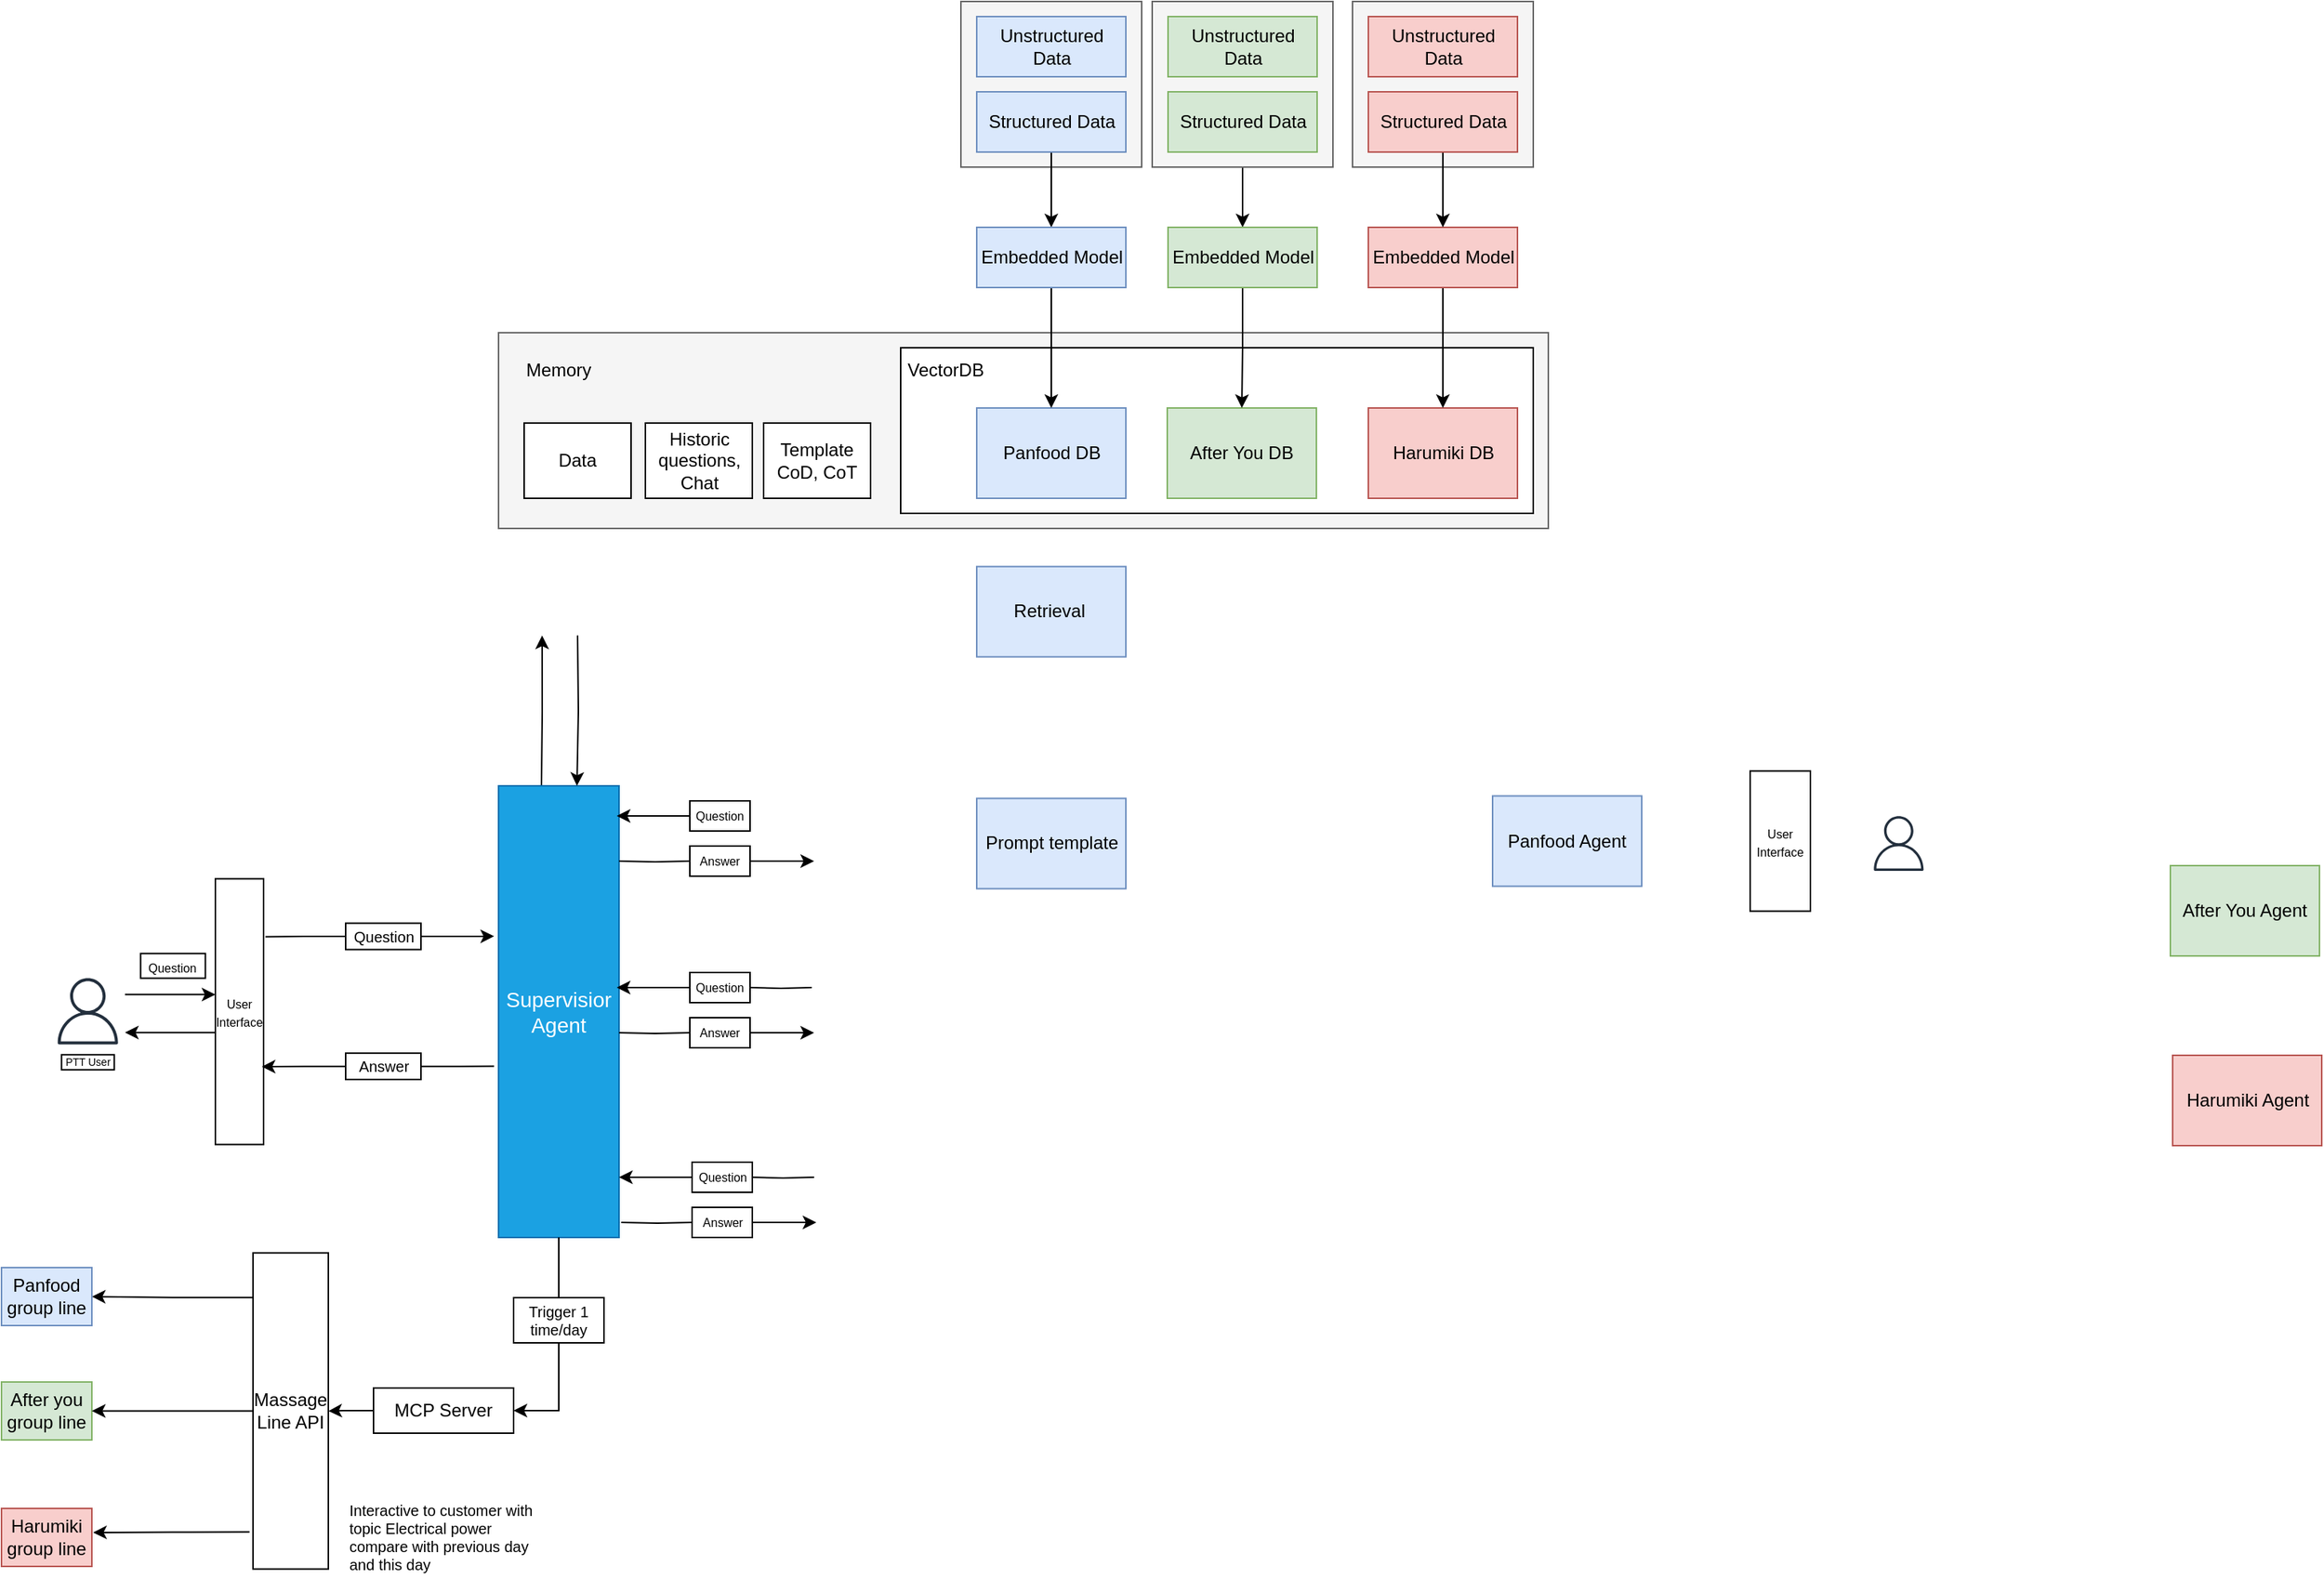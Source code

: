 <mxfile version="27.1.4">
  <diagram name="Page-1" id="6q3yVO71uEwQhgSgc6Yc">
    <mxGraphModel dx="1646" dy="1745" grid="1" gridSize="10" guides="1" tooltips="1" connect="1" arrows="1" fold="1" page="1" pageScale="1" pageWidth="1169" pageHeight="827" math="0" shadow="0">
      <root>
        <mxCell id="0" />
        <mxCell id="1" parent="0" />
        <mxCell id="_AoqBSNFDiNXYUAk5MFB-63" style="edgeStyle=orthogonalEdgeStyle;rounded=0;orthogonalLoop=1;jettySize=auto;html=1;entryX=1;entryY=0.5;entryDx=0;entryDy=0;exitX=0.5;exitY=1;exitDx=0;exitDy=0;" parent="1" source="_AoqBSNFDiNXYUAk5MFB-65" target="_AoqBSNFDiNXYUAk5MFB-62" edge="1">
          <mxGeometry relative="1" as="geometry" />
        </mxCell>
        <mxCell id="7o0yVAnlO2qSF2Ea2iqG-75" value="" style="edgeStyle=orthogonalEdgeStyle;rounded=0;orthogonalLoop=1;jettySize=auto;html=1;entryX=0.058;entryY=1.001;entryDx=0;entryDy=0;entryPerimeter=0;" edge="1" parent="1">
          <mxGeometry relative="1" as="geometry">
            <mxPoint x="608.5" y="150" as="sourcePoint" />
            <mxPoint x="608.926" y="50.13" as="targetPoint" />
          </mxGeometry>
        </mxCell>
        <mxCell id="_AoqBSNFDiNXYUAk5MFB-2" value="&lt;font&gt;Supervisior Agent&lt;/font&gt;" style="whiteSpace=wrap;html=1;movable=1;resizable=1;rotatable=1;deletable=1;editable=1;locked=0;connectable=1;fontSize=14;fillColor=#1ba1e2;fontColor=#ffffff;strokeColor=#006EAF;" parent="1" vertex="1">
          <mxGeometry x="580" y="150" width="80" height="300" as="geometry" />
        </mxCell>
        <mxCell id="_AoqBSNFDiNXYUAk5MFB-10" value="PTT User" style="rounded=0;whiteSpace=wrap;html=1;fontSize=7;" parent="1" vertex="1">
          <mxGeometry x="289.84" y="328.63" width="35" height="10" as="geometry" />
        </mxCell>
        <mxCell id="_AoqBSNFDiNXYUAk5MFB-12" value="Question" style="text;strokeColor=default;align=center;fillColor=none;html=1;verticalAlign=middle;whiteSpace=wrap;rounded=0;fontSize=10;" parent="1" vertex="1">
          <mxGeometry x="478.5" y="241.25" width="50" height="17.5" as="geometry" />
        </mxCell>
        <mxCell id="7o0yVAnlO2qSF2Ea2iqG-77" value="" style="edgeStyle=orthogonalEdgeStyle;rounded=0;orthogonalLoop=1;jettySize=auto;html=1;" edge="1" parent="1">
          <mxGeometry relative="1" as="geometry">
            <mxPoint x="332" y="288.63" as="sourcePoint" />
            <mxPoint x="392" y="288.63" as="targetPoint" />
          </mxGeometry>
        </mxCell>
        <mxCell id="_AoqBSNFDiNXYUAk5MFB-7" value="" style="sketch=0;outlineConnect=0;fontColor=#232F3E;gradientColor=none;fillColor=#232F3D;strokeColor=none;dashed=0;verticalLabelPosition=bottom;verticalAlign=top;align=center;html=1;fontSize=12;fontStyle=0;aspect=fixed;pointerEvents=1;shape=mxgraph.aws4.user;" parent="1" vertex="1">
          <mxGeometry x="285.34" y="277.79" width="44" height="44" as="geometry" />
        </mxCell>
        <mxCell id="_AoqBSNFDiNXYUAk5MFB-31" value="" style="edgeStyle=orthogonalEdgeStyle;rounded=0;orthogonalLoop=1;jettySize=auto;html=1;" parent="1" source="_AoqBSNFDiNXYUAk5MFB-25" edge="1">
          <mxGeometry relative="1" as="geometry">
            <mxPoint x="788.0" y="170.0" as="sourcePoint" />
            <mxPoint x="658.5" y="170.0" as="targetPoint" />
          </mxGeometry>
        </mxCell>
        <mxCell id="_AoqBSNFDiNXYUAk5MFB-22" value="Panfood Agent" style="rounded=0;whiteSpace=wrap;html=1;flipH=1;flipV=1;fillColor=#dae8fc;strokeColor=#6c8ebf;" parent="1" vertex="1">
          <mxGeometry x="1240" y="156.71" width="99" height="60" as="geometry" />
        </mxCell>
        <mxCell id="_AoqBSNFDiNXYUAk5MFB-32" value="" style="edgeStyle=orthogonalEdgeStyle;rounded=0;orthogonalLoop=1;jettySize=auto;html=1;" parent="1" source="_AoqBSNFDiNXYUAk5MFB-34" edge="1">
          <mxGeometry relative="1" as="geometry">
            <mxPoint x="660" y="200" as="sourcePoint" />
            <mxPoint x="789.5" y="200" as="targetPoint" />
          </mxGeometry>
        </mxCell>
        <mxCell id="_AoqBSNFDiNXYUAk5MFB-25" value="Question" style="text;strokeColor=default;align=center;fillColor=none;html=1;verticalAlign=middle;whiteSpace=wrap;rounded=0;fontSize=8;" parent="1" vertex="1">
          <mxGeometry x="707" y="160" width="40" height="20" as="geometry" />
        </mxCell>
        <mxCell id="_AoqBSNFDiNXYUAk5MFB-35" value="" style="edgeStyle=orthogonalEdgeStyle;rounded=0;orthogonalLoop=1;jettySize=auto;html=1;endArrow=none;startFill=0;" parent="1" target="_AoqBSNFDiNXYUAk5MFB-34" edge="1">
          <mxGeometry relative="1" as="geometry">
            <mxPoint x="660" y="200" as="sourcePoint" />
            <mxPoint x="789.5" y="200" as="targetPoint" />
          </mxGeometry>
        </mxCell>
        <mxCell id="_AoqBSNFDiNXYUAk5MFB-34" value="Answer" style="text;strokeColor=default;align=center;fillColor=none;html=1;verticalAlign=middle;whiteSpace=wrap;rounded=0;fontSize=8;" parent="1" vertex="1">
          <mxGeometry x="707" y="190" width="40" height="20" as="geometry" />
        </mxCell>
        <mxCell id="_AoqBSNFDiNXYUAk5MFB-37" value="" style="rounded=0;whiteSpace=wrap;html=1;fillColor=#f5f5f5;fontColor=#333333;strokeColor=#666666;" parent="1" vertex="1">
          <mxGeometry x="580" y="-151" width="697" height="130" as="geometry" />
        </mxCell>
        <mxCell id="_AoqBSNFDiNXYUAk5MFB-40" value="" style="edgeStyle=orthogonalEdgeStyle;rounded=0;orthogonalLoop=1;jettySize=auto;html=1;" parent="1" source="_AoqBSNFDiNXYUAk5MFB-44" edge="1">
          <mxGeometry relative="1" as="geometry">
            <mxPoint x="788.0" y="284.0" as="sourcePoint" />
            <mxPoint x="658.5" y="284.0" as="targetPoint" />
          </mxGeometry>
        </mxCell>
        <mxCell id="_AoqBSNFDiNXYUAk5MFB-41" value="After You Agent" style="rounded=0;whiteSpace=wrap;html=1;flipH=1;flipV=1;fillColor=#d5e8d4;strokeColor=#82b366;" parent="1" vertex="1">
          <mxGeometry x="1690" y="203" width="99" height="60" as="geometry" />
        </mxCell>
        <mxCell id="_AoqBSNFDiNXYUAk5MFB-42" value="" style="edgeStyle=orthogonalEdgeStyle;rounded=0;orthogonalLoop=1;jettySize=auto;html=1;" parent="1" source="_AoqBSNFDiNXYUAk5MFB-46" edge="1">
          <mxGeometry relative="1" as="geometry">
            <mxPoint x="660" y="314" as="sourcePoint" />
            <mxPoint x="789.5" y="314" as="targetPoint" />
          </mxGeometry>
        </mxCell>
        <mxCell id="_AoqBSNFDiNXYUAk5MFB-43" value="" style="edgeStyle=orthogonalEdgeStyle;rounded=0;orthogonalLoop=1;jettySize=auto;html=1;endArrow=none;startFill=0;" parent="1" target="_AoqBSNFDiNXYUAk5MFB-44" edge="1">
          <mxGeometry relative="1" as="geometry">
            <mxPoint x="788.0" y="284.0" as="sourcePoint" />
            <mxPoint x="658.5" y="284.0" as="targetPoint" />
          </mxGeometry>
        </mxCell>
        <mxCell id="_AoqBSNFDiNXYUAk5MFB-44" value="Question" style="text;strokeColor=default;align=center;fillColor=none;html=1;verticalAlign=middle;whiteSpace=wrap;rounded=0;fontSize=8;" parent="1" vertex="1">
          <mxGeometry x="707" y="274" width="40" height="20" as="geometry" />
        </mxCell>
        <mxCell id="_AoqBSNFDiNXYUAk5MFB-45" value="" style="edgeStyle=orthogonalEdgeStyle;rounded=0;orthogonalLoop=1;jettySize=auto;html=1;endArrow=none;startFill=0;" parent="1" target="_AoqBSNFDiNXYUAk5MFB-46" edge="1">
          <mxGeometry relative="1" as="geometry">
            <mxPoint x="660" y="314" as="sourcePoint" />
            <mxPoint x="789.5" y="314" as="targetPoint" />
          </mxGeometry>
        </mxCell>
        <mxCell id="_AoqBSNFDiNXYUAk5MFB-46" value="Answer" style="text;strokeColor=default;align=center;fillColor=none;html=1;verticalAlign=middle;whiteSpace=wrap;rounded=0;fontSize=8;" parent="1" vertex="1">
          <mxGeometry x="707" y="304" width="40" height="20" as="geometry" />
        </mxCell>
        <mxCell id="_AoqBSNFDiNXYUAk5MFB-47" value="" style="edgeStyle=orthogonalEdgeStyle;rounded=0;orthogonalLoop=1;jettySize=auto;html=1;" parent="1" source="_AoqBSNFDiNXYUAk5MFB-51" edge="1">
          <mxGeometry relative="1" as="geometry">
            <mxPoint x="789.5" y="410.0" as="sourcePoint" />
            <mxPoint x="660" y="410.0" as="targetPoint" />
          </mxGeometry>
        </mxCell>
        <mxCell id="_AoqBSNFDiNXYUAk5MFB-48" value="Harumiki Agent" style="rounded=0;whiteSpace=wrap;html=1;flipH=1;flipV=1;fillColor=#f8cecc;strokeColor=#b85450;" parent="1" vertex="1">
          <mxGeometry x="1691.5" y="329" width="99" height="60" as="geometry" />
        </mxCell>
        <mxCell id="_AoqBSNFDiNXYUAk5MFB-49" value="" style="edgeStyle=orthogonalEdgeStyle;rounded=0;orthogonalLoop=1;jettySize=auto;html=1;" parent="1" source="_AoqBSNFDiNXYUAk5MFB-53" edge="1">
          <mxGeometry relative="1" as="geometry">
            <mxPoint x="661.5" y="440" as="sourcePoint" />
            <mxPoint x="791.0" y="440" as="targetPoint" />
          </mxGeometry>
        </mxCell>
        <mxCell id="_AoqBSNFDiNXYUAk5MFB-50" value="" style="edgeStyle=orthogonalEdgeStyle;rounded=0;orthogonalLoop=1;jettySize=auto;html=1;endArrow=none;startFill=0;" parent="1" target="_AoqBSNFDiNXYUAk5MFB-51" edge="1">
          <mxGeometry relative="1" as="geometry">
            <mxPoint x="789.5" y="410.0" as="sourcePoint" />
            <mxPoint x="660" y="410.0" as="targetPoint" />
          </mxGeometry>
        </mxCell>
        <mxCell id="_AoqBSNFDiNXYUAk5MFB-51" value="Question" style="text;strokeColor=default;align=center;fillColor=none;html=1;verticalAlign=middle;whiteSpace=wrap;rounded=0;fontSize=8;" parent="1" vertex="1">
          <mxGeometry x="708.5" y="400" width="40" height="20" as="geometry" />
        </mxCell>
        <mxCell id="_AoqBSNFDiNXYUAk5MFB-52" value="" style="edgeStyle=orthogonalEdgeStyle;rounded=0;orthogonalLoop=1;jettySize=auto;html=1;endArrow=none;startFill=0;" parent="1" target="_AoqBSNFDiNXYUAk5MFB-53" edge="1">
          <mxGeometry relative="1" as="geometry">
            <mxPoint x="661.5" y="440" as="sourcePoint" />
            <mxPoint x="791.0" y="440" as="targetPoint" />
          </mxGeometry>
        </mxCell>
        <mxCell id="_AoqBSNFDiNXYUAk5MFB-53" value="Answer" style="text;strokeColor=default;align=center;fillColor=none;html=1;verticalAlign=middle;whiteSpace=wrap;rounded=0;fontSize=8;" parent="1" vertex="1">
          <mxGeometry x="708.5" y="430" width="40" height="20" as="geometry" />
        </mxCell>
        <mxCell id="_AoqBSNFDiNXYUAk5MFB-54" value="Memory" style="text;html=1;align=center;verticalAlign=middle;whiteSpace=wrap;rounded=0;" parent="1" vertex="1">
          <mxGeometry x="590" y="-141" width="60" height="30" as="geometry" />
        </mxCell>
        <mxCell id="_AoqBSNFDiNXYUAk5MFB-58" value="Data" style="rounded=0;whiteSpace=wrap;html=1;" parent="1" vertex="1">
          <mxGeometry x="597" y="-91" width="71" height="50" as="geometry" />
        </mxCell>
        <mxCell id="_AoqBSNFDiNXYUAk5MFB-59" value="Historic questions,&lt;div&gt;Chat&lt;/div&gt;" style="rounded=0;whiteSpace=wrap;html=1;" parent="1" vertex="1">
          <mxGeometry x="677.5" y="-91" width="71" height="50" as="geometry" />
        </mxCell>
        <mxCell id="_AoqBSNFDiNXYUAk5MFB-60" value="" style="rounded=0;whiteSpace=wrap;html=1;" parent="1" vertex="1">
          <mxGeometry x="847" y="-141" width="420" height="110" as="geometry" />
        </mxCell>
        <mxCell id="_AoqBSNFDiNXYUAk5MFB-71" value="" style="edgeStyle=orthogonalEdgeStyle;rounded=0;orthogonalLoop=1;jettySize=auto;html=1;" parent="1" source="_AoqBSNFDiNXYUAk5MFB-62" target="_AoqBSNFDiNXYUAk5MFB-70" edge="1">
          <mxGeometry relative="1" as="geometry" />
        </mxCell>
        <mxCell id="_AoqBSNFDiNXYUAk5MFB-62" value="MCP Server" style="rounded=0;whiteSpace=wrap;html=1;" parent="1" vertex="1">
          <mxGeometry x="497" y="550" width="93" height="30" as="geometry" />
        </mxCell>
        <mxCell id="_AoqBSNFDiNXYUAk5MFB-69" value="" style="edgeStyle=orthogonalEdgeStyle;rounded=0;orthogonalLoop=1;jettySize=auto;html=1;entryX=0.5;entryY=0;entryDx=0;entryDy=0;exitX=0.5;exitY=1;exitDx=0;exitDy=0;endArrow=none;startFill=0;" parent="1" source="_AoqBSNFDiNXYUAk5MFB-2" target="_AoqBSNFDiNXYUAk5MFB-65" edge="1">
          <mxGeometry relative="1" as="geometry">
            <mxPoint x="620" y="450" as="sourcePoint" />
            <mxPoint x="537" y="530" as="targetPoint" />
          </mxGeometry>
        </mxCell>
        <mxCell id="_AoqBSNFDiNXYUAk5MFB-65" value="Trigger 1 time/day" style="text;strokeColor=default;align=center;fillColor=none;html=1;verticalAlign=middle;whiteSpace=wrap;rounded=0;fontSize=10;" parent="1" vertex="1">
          <mxGeometry x="590" y="490" width="60" height="30" as="geometry" />
        </mxCell>
        <mxCell id="7o0yVAnlO2qSF2Ea2iqG-27" value="" style="edgeStyle=orthogonalEdgeStyle;rounded=0;orthogonalLoop=1;jettySize=auto;html=1;entryX=1;entryY=0.5;entryDx=0;entryDy=0;exitX=0.023;exitY=0.141;exitDx=0;exitDy=0;exitPerimeter=0;" edge="1" parent="1" source="_AoqBSNFDiNXYUAk5MFB-70" target="7o0yVAnlO2qSF2Ea2iqG-25">
          <mxGeometry relative="1" as="geometry">
            <mxPoint x="390" y="565" as="sourcePoint" />
          </mxGeometry>
        </mxCell>
        <mxCell id="_AoqBSNFDiNXYUAk5MFB-70" value="Massage Line API" style="rounded=0;whiteSpace=wrap;html=1;" parent="1" vertex="1">
          <mxGeometry x="417" y="460.25" width="50" height="210" as="geometry" />
        </mxCell>
        <mxCell id="_AoqBSNFDiNXYUAk5MFB-72" value="Interactive to customer with topic Electrical power compare with previous day and this day&amp;nbsp;" style="text;html=1;align=left;verticalAlign=middle;whiteSpace=wrap;rounded=0;fontSize=10;" parent="1" vertex="1">
          <mxGeometry x="478.5" y="614.25" width="130" height="70" as="geometry" />
        </mxCell>
        <mxCell id="_AoqBSNFDiNXYUAk5MFB-73" value="" style="sketch=0;outlineConnect=0;fontColor=#232F3E;gradientColor=none;fillColor=#232F3D;strokeColor=none;dashed=0;verticalLabelPosition=bottom;verticalAlign=top;align=center;html=1;fontSize=12;fontStyle=0;aspect=fixed;pointerEvents=1;shape=mxgraph.aws4.user;" parent="1" vertex="1">
          <mxGeometry x="1491.5" y="170.16" width="36.317" height="36.317" as="geometry" />
        </mxCell>
        <mxCell id="7o0yVAnlO2qSF2Ea2iqG-23" value="After you group line" style="rounded=0;whiteSpace=wrap;html=1;flipH=1;flipV=1;fillColor=#d5e8d4;strokeColor=#82b366;" vertex="1" parent="1">
          <mxGeometry x="250" y="546" width="60" height="38.5" as="geometry" />
        </mxCell>
        <mxCell id="7o0yVAnlO2qSF2Ea2iqG-25" value="Panfood group line" style="rounded=0;whiteSpace=wrap;html=1;flipH=1;flipV=1;fillColor=#dae8fc;strokeColor=#6c8ebf;" vertex="1" parent="1">
          <mxGeometry x="250" y="470" width="60" height="38.5" as="geometry" />
        </mxCell>
        <mxCell id="7o0yVAnlO2qSF2Ea2iqG-26" value="Harumiki group line" style="rounded=0;whiteSpace=wrap;html=1;flipH=1;flipV=1;fillColor=#f8cecc;strokeColor=#b85450;" vertex="1" parent="1">
          <mxGeometry x="250" y="630" width="60" height="38.5" as="geometry" />
        </mxCell>
        <mxCell id="7o0yVAnlO2qSF2Ea2iqG-28" value="" style="edgeStyle=orthogonalEdgeStyle;rounded=0;orthogonalLoop=1;jettySize=auto;html=1;entryX=1;entryY=0.5;entryDx=0;entryDy=0;exitX=0;exitY=0.5;exitDx=0;exitDy=0;" edge="1" parent="1" source="_AoqBSNFDiNXYUAk5MFB-70" target="7o0yVAnlO2qSF2Ea2iqG-23">
          <mxGeometry relative="1" as="geometry">
            <mxPoint x="390" y="565" as="sourcePoint" />
            <mxPoint x="330" y="570" as="targetPoint" />
          </mxGeometry>
        </mxCell>
        <mxCell id="7o0yVAnlO2qSF2Ea2iqG-29" value="" style="edgeStyle=orthogonalEdgeStyle;rounded=0;orthogonalLoop=1;jettySize=auto;html=1;entryX=-0.014;entryY=0.585;entryDx=0;entryDy=0;exitX=-0.046;exitY=0.883;exitDx=0;exitDy=0;entryPerimeter=0;exitPerimeter=0;" edge="1" parent="1" source="_AoqBSNFDiNXYUAk5MFB-70" target="7o0yVAnlO2qSF2Ea2iqG-26">
          <mxGeometry relative="1" as="geometry">
            <mxPoint x="390" y="565" as="sourcePoint" />
            <mxPoint x="350" y="604" as="targetPoint" />
          </mxGeometry>
        </mxCell>
        <mxCell id="7o0yVAnlO2qSF2Ea2iqG-33" value="VectorDB" style="text;html=1;align=center;verticalAlign=middle;whiteSpace=wrap;rounded=0;" vertex="1" parent="1">
          <mxGeometry x="847" y="-141" width="60" height="30" as="geometry" />
        </mxCell>
        <mxCell id="7o0yVAnlO2qSF2Ea2iqG-39" value="Panfood DB" style="rounded=0;whiteSpace=wrap;html=1;flipH=1;flipV=1;fillColor=#dae8fc;strokeColor=#6c8ebf;" vertex="1" parent="1">
          <mxGeometry x="897.5" y="-101" width="99" height="60" as="geometry" />
        </mxCell>
        <mxCell id="7o0yVAnlO2qSF2Ea2iqG-40" value="After You DB" style="rounded=0;whiteSpace=wrap;html=1;flipH=1;flipV=1;fillColor=#d5e8d4;strokeColor=#82b366;" vertex="1" parent="1">
          <mxGeometry x="1024" y="-101" width="99" height="60" as="geometry" />
        </mxCell>
        <mxCell id="7o0yVAnlO2qSF2Ea2iqG-41" value="Harumiki DB" style="rounded=0;whiteSpace=wrap;html=1;flipH=1;flipV=1;fillColor=#f8cecc;strokeColor=#b85450;" vertex="1" parent="1">
          <mxGeometry x="1157.5" y="-101" width="99" height="60" as="geometry" />
        </mxCell>
        <mxCell id="7o0yVAnlO2qSF2Ea2iqG-43" value="" style="rounded=0;whiteSpace=wrap;html=1;fillColor=#f5f5f5;fontColor=#333333;strokeColor=#666666;" vertex="1" parent="1">
          <mxGeometry x="887" y="-371" width="120" height="110" as="geometry" />
        </mxCell>
        <mxCell id="7o0yVAnlO2qSF2Ea2iqG-66" value="" style="edgeStyle=orthogonalEdgeStyle;rounded=0;orthogonalLoop=1;jettySize=auto;html=1;" edge="1" parent="1" source="7o0yVAnlO2qSF2Ea2iqG-44" target="7o0yVAnlO2qSF2Ea2iqG-65">
          <mxGeometry relative="1" as="geometry" />
        </mxCell>
        <mxCell id="7o0yVAnlO2qSF2Ea2iqG-44" value="Structured Data" style="rounded=0;whiteSpace=wrap;html=1;flipH=1;flipV=1;fillColor=#dae8fc;strokeColor=#6c8ebf;" vertex="1" parent="1">
          <mxGeometry x="897.5" y="-311" width="99" height="40" as="geometry" />
        </mxCell>
        <mxCell id="7o0yVAnlO2qSF2Ea2iqG-45" value="Unstructured Data" style="rounded=0;whiteSpace=wrap;html=1;flipH=1;flipV=1;fillColor=#dae8fc;strokeColor=#6c8ebf;" vertex="1" parent="1">
          <mxGeometry x="897.5" y="-361" width="99" height="40" as="geometry" />
        </mxCell>
        <mxCell id="7o0yVAnlO2qSF2Ea2iqG-48" value="&lt;font style=&quot;font-size: 8px;&quot;&gt;User Interface&lt;/font&gt;" style="text;strokeColor=default;align=center;fillColor=none;html=1;verticalAlign=middle;whiteSpace=wrap;rounded=0;fontSize=10;" vertex="1" parent="1">
          <mxGeometry x="392" y="211.75" width="32" height="176.5" as="geometry" />
        </mxCell>
        <mxCell id="7o0yVAnlO2qSF2Ea2iqG-50" value="&lt;font style=&quot;font-size: 8px;&quot;&gt;User Interface&lt;/font&gt;" style="text;strokeColor=default;align=center;fillColor=none;html=1;verticalAlign=middle;whiteSpace=wrap;rounded=0;fontSize=10;" vertex="1" parent="1">
          <mxGeometry x="1411" y="140.16" width="40" height="93.09" as="geometry" />
        </mxCell>
        <mxCell id="7o0yVAnlO2qSF2Ea2iqG-53" value="Template&lt;br&gt;CoD, CoT" style="rounded=0;whiteSpace=wrap;html=1;" vertex="1" parent="1">
          <mxGeometry x="756" y="-91" width="71" height="50" as="geometry" />
        </mxCell>
        <mxCell id="7o0yVAnlO2qSF2Ea2iqG-68" value="" style="edgeStyle=orthogonalEdgeStyle;rounded=0;orthogonalLoop=1;jettySize=auto;html=1;" edge="1" parent="1" source="7o0yVAnlO2qSF2Ea2iqG-54" target="7o0yVAnlO2qSF2Ea2iqG-55">
          <mxGeometry relative="1" as="geometry" />
        </mxCell>
        <mxCell id="7o0yVAnlO2qSF2Ea2iqG-54" value="" style="rounded=0;whiteSpace=wrap;html=1;fillColor=#f5f5f5;fontColor=#333333;strokeColor=#666666;" vertex="1" parent="1">
          <mxGeometry x="1014" y="-371" width="120" height="110" as="geometry" />
        </mxCell>
        <mxCell id="7o0yVAnlO2qSF2Ea2iqG-69" value="" style="edgeStyle=orthogonalEdgeStyle;rounded=0;orthogonalLoop=1;jettySize=auto;html=1;" edge="1" parent="1" source="7o0yVAnlO2qSF2Ea2iqG-55" target="7o0yVAnlO2qSF2Ea2iqG-40">
          <mxGeometry relative="1" as="geometry" />
        </mxCell>
        <mxCell id="7o0yVAnlO2qSF2Ea2iqG-55" value="Embedded Model" style="rounded=0;whiteSpace=wrap;html=1;flipH=1;flipV=1;fillColor=#d5e8d4;strokeColor=#82b366;" vertex="1" parent="1">
          <mxGeometry x="1024.5" y="-221" width="99" height="40" as="geometry" />
        </mxCell>
        <mxCell id="7o0yVAnlO2qSF2Ea2iqG-56" value="Structured Data" style="rounded=0;whiteSpace=wrap;html=1;flipH=1;flipV=1;fillColor=#d5e8d4;strokeColor=#82b366;" vertex="1" parent="1">
          <mxGeometry x="1024.5" y="-311" width="99" height="40" as="geometry" />
        </mxCell>
        <mxCell id="7o0yVAnlO2qSF2Ea2iqG-57" value="Unstructured Data" style="rounded=0;whiteSpace=wrap;html=1;flipH=1;flipV=1;fillColor=#d5e8d4;strokeColor=#82b366;" vertex="1" parent="1">
          <mxGeometry x="1024.5" y="-361" width="99" height="40" as="geometry" />
        </mxCell>
        <mxCell id="7o0yVAnlO2qSF2Ea2iqG-58" value="" style="rounded=0;whiteSpace=wrap;html=1;fillColor=#f5f5f5;fontColor=#333333;strokeColor=#666666;" vertex="1" parent="1">
          <mxGeometry x="1147" y="-371" width="120" height="110" as="geometry" />
        </mxCell>
        <mxCell id="7o0yVAnlO2qSF2Ea2iqG-71" value="" style="edgeStyle=orthogonalEdgeStyle;rounded=0;orthogonalLoop=1;jettySize=auto;html=1;" edge="1" parent="1" source="7o0yVAnlO2qSF2Ea2iqG-59" target="7o0yVAnlO2qSF2Ea2iqG-41">
          <mxGeometry relative="1" as="geometry" />
        </mxCell>
        <mxCell id="7o0yVAnlO2qSF2Ea2iqG-59" value="Embedded Model" style="rounded=0;whiteSpace=wrap;html=1;flipH=1;flipV=1;fillColor=#f8cecc;strokeColor=#b85450;" vertex="1" parent="1">
          <mxGeometry x="1157.5" y="-221" width="99" height="40" as="geometry" />
        </mxCell>
        <mxCell id="7o0yVAnlO2qSF2Ea2iqG-70" value="" style="edgeStyle=orthogonalEdgeStyle;rounded=0;orthogonalLoop=1;jettySize=auto;html=1;" edge="1" parent="1" source="7o0yVAnlO2qSF2Ea2iqG-60" target="7o0yVAnlO2qSF2Ea2iqG-59">
          <mxGeometry relative="1" as="geometry" />
        </mxCell>
        <mxCell id="7o0yVAnlO2qSF2Ea2iqG-60" value="Structured Data" style="rounded=0;whiteSpace=wrap;html=1;flipH=1;flipV=1;fillColor=#f8cecc;strokeColor=#b85450;" vertex="1" parent="1">
          <mxGeometry x="1157.5" y="-311" width="99" height="40" as="geometry" />
        </mxCell>
        <mxCell id="7o0yVAnlO2qSF2Ea2iqG-61" value="Unstructured Data" style="rounded=0;whiteSpace=wrap;html=1;flipH=1;flipV=1;fillColor=#f8cecc;strokeColor=#b85450;" vertex="1" parent="1">
          <mxGeometry x="1157.5" y="-361" width="99" height="40" as="geometry" />
        </mxCell>
        <mxCell id="7o0yVAnlO2qSF2Ea2iqG-67" value="" style="edgeStyle=orthogonalEdgeStyle;rounded=0;orthogonalLoop=1;jettySize=auto;html=1;" edge="1" parent="1" source="7o0yVAnlO2qSF2Ea2iqG-65" target="7o0yVAnlO2qSF2Ea2iqG-39">
          <mxGeometry relative="1" as="geometry" />
        </mxCell>
        <mxCell id="7o0yVAnlO2qSF2Ea2iqG-65" value="Embedded Model" style="rounded=0;whiteSpace=wrap;html=1;flipH=1;flipV=1;fillColor=#dae8fc;strokeColor=#6c8ebf;" vertex="1" parent="1">
          <mxGeometry x="897.5" y="-221" width="99" height="40" as="geometry" />
        </mxCell>
        <mxCell id="7o0yVAnlO2qSF2Ea2iqG-76" value="" style="edgeStyle=orthogonalEdgeStyle;rounded=0;orthogonalLoop=1;jettySize=auto;html=1;entryX=0.058;entryY=1.001;entryDx=0;entryDy=0;entryPerimeter=0;" edge="1" parent="1">
          <mxGeometry relative="1" as="geometry">
            <mxPoint x="632.486" y="50.13" as="sourcePoint" />
            <mxPoint x="632.06" y="150.0" as="targetPoint" />
          </mxGeometry>
        </mxCell>
        <mxCell id="7o0yVAnlO2qSF2Ea2iqG-78" value="" style="edgeStyle=orthogonalEdgeStyle;rounded=0;orthogonalLoop=1;jettySize=auto;html=1;" edge="1" parent="1">
          <mxGeometry relative="1" as="geometry">
            <mxPoint x="392" y="313.88" as="sourcePoint" />
            <mxPoint x="332" y="313.88" as="targetPoint" />
          </mxGeometry>
        </mxCell>
        <mxCell id="7o0yVAnlO2qSF2Ea2iqG-79" value="&lt;font style=&quot;font-size: 8px;&quot;&gt;Question&lt;/font&gt;" style="text;strokeColor=default;align=center;fillColor=none;html=1;verticalAlign=middle;whiteSpace=wrap;rounded=0;fontSize=10;" vertex="1" parent="1">
          <mxGeometry x="342.34" y="261.37" width="43" height="16.42" as="geometry" />
        </mxCell>
        <mxCell id="7o0yVAnlO2qSF2Ea2iqG-80" style="edgeStyle=orthogonalEdgeStyle;rounded=0;orthogonalLoop=1;jettySize=auto;html=1;entryX=-0.037;entryY=0.333;entryDx=0;entryDy=0;entryPerimeter=0;" edge="1" parent="1" source="_AoqBSNFDiNXYUAk5MFB-12" target="_AoqBSNFDiNXYUAk5MFB-2">
          <mxGeometry relative="1" as="geometry" />
        </mxCell>
        <mxCell id="7o0yVAnlO2qSF2Ea2iqG-81" style="edgeStyle=orthogonalEdgeStyle;rounded=0;orthogonalLoop=1;jettySize=auto;html=1;entryX=1.038;entryY=0.218;entryDx=0;entryDy=0;entryPerimeter=0;endArrow=none;startFill=0;" edge="1" parent="1" source="_AoqBSNFDiNXYUAk5MFB-12" target="7o0yVAnlO2qSF2Ea2iqG-48">
          <mxGeometry relative="1" as="geometry" />
        </mxCell>
        <mxCell id="7o0yVAnlO2qSF2Ea2iqG-82" value="Answer" style="text;strokeColor=default;align=center;fillColor=none;html=1;verticalAlign=middle;whiteSpace=wrap;rounded=0;fontSize=10;" vertex="1" parent="1">
          <mxGeometry x="478.5" y="327.58" width="50" height="17.5" as="geometry" />
        </mxCell>
        <mxCell id="7o0yVAnlO2qSF2Ea2iqG-85" style="edgeStyle=orthogonalEdgeStyle;rounded=0;orthogonalLoop=1;jettySize=auto;html=1;entryX=-0.037;entryY=0.621;entryDx=0;entryDy=0;entryPerimeter=0;endArrow=none;startFill=0;" edge="1" parent="1" source="7o0yVAnlO2qSF2Ea2iqG-82" target="_AoqBSNFDiNXYUAk5MFB-2">
          <mxGeometry relative="1" as="geometry" />
        </mxCell>
        <mxCell id="7o0yVAnlO2qSF2Ea2iqG-86" style="edgeStyle=orthogonalEdgeStyle;rounded=0;orthogonalLoop=1;jettySize=auto;html=1;entryX=0.962;entryY=0.707;entryDx=0;entryDy=0;entryPerimeter=0;" edge="1" parent="1" source="7o0yVAnlO2qSF2Ea2iqG-82" target="7o0yVAnlO2qSF2Ea2iqG-48">
          <mxGeometry relative="1" as="geometry" />
        </mxCell>
        <mxCell id="7o0yVAnlO2qSF2Ea2iqG-87" value="Retrieval&amp;nbsp;" style="rounded=0;whiteSpace=wrap;html=1;flipH=1;flipV=1;fillColor=#dae8fc;strokeColor=#6c8ebf;" vertex="1" parent="1">
          <mxGeometry x="897.5" y="4.32" width="99" height="60" as="geometry" />
        </mxCell>
        <mxCell id="7o0yVAnlO2qSF2Ea2iqG-88" value="Prompt template" style="rounded=0;whiteSpace=wrap;html=1;flipH=1;flipV=1;fillColor=#dae8fc;strokeColor=#6c8ebf;" vertex="1" parent="1">
          <mxGeometry x="897.5" y="158.32" width="99" height="60" as="geometry" />
        </mxCell>
      </root>
    </mxGraphModel>
  </diagram>
</mxfile>
